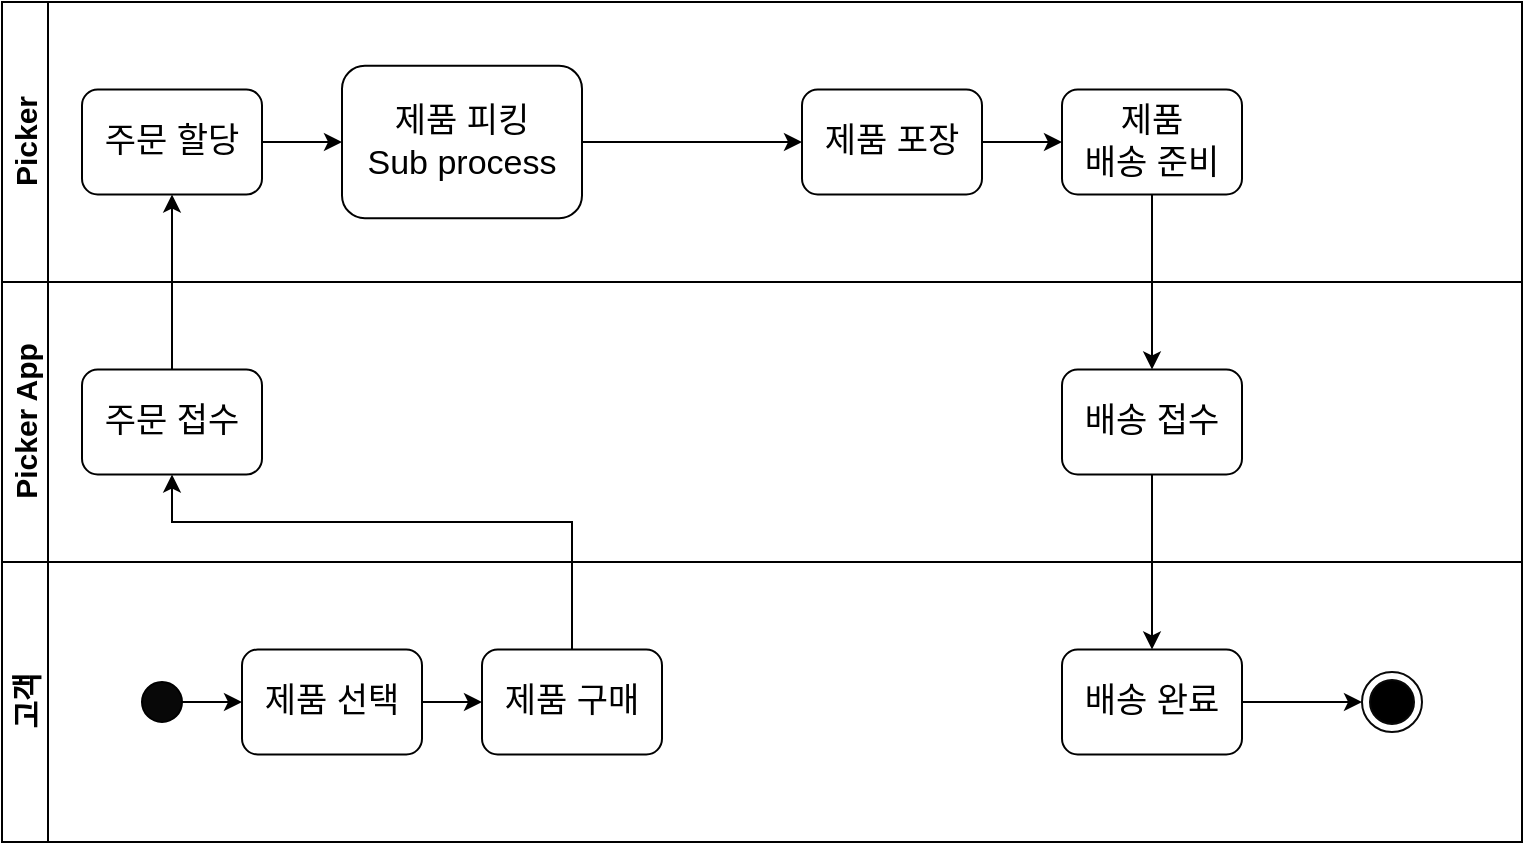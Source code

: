 <mxfile version="21.5.0" type="github">
  <diagram name="Page-1" id="0783ab3e-0a74-02c8-0abd-f7b4e66b4bec">
    <mxGraphModel dx="2750" dy="581" grid="1" gridSize="10" guides="1" tooltips="1" connect="1" arrows="1" fold="1" page="1" pageScale="1" pageWidth="850" pageHeight="1100" background="none" math="0" shadow="0">
      <root>
        <mxCell id="0" />
        <mxCell id="1" parent="0" />
        <mxCell id="3Tgo8G68lO2TLqDscqsT-7" value="&lt;font style=&quot;font-size: 15px;&quot;&gt;&lt;b&gt;Picker&lt;/b&gt;&lt;/font&gt;" style="swimlane;horizontal=0;whiteSpace=wrap;html=1;fontStyle=0" parent="1" vertex="1">
          <mxGeometry x="-1650" y="60" width="760" height="140" as="geometry" />
        </mxCell>
        <mxCell id="3Tgo8G68lO2TLqDscqsT-29" style="edgeStyle=orthogonalEdgeStyle;rounded=0;orthogonalLoop=1;jettySize=auto;html=1;exitX=1;exitY=0.5;exitDx=0;exitDy=0;entryX=0;entryY=0.5;entryDx=0;entryDy=0;" parent="3Tgo8G68lO2TLqDscqsT-7" source="3Tgo8G68lO2TLqDscqsT-61" target="3Tgo8G68lO2TLqDscqsT-62" edge="1">
          <mxGeometry relative="1" as="geometry">
            <mxPoint x="120" y="100" as="sourcePoint" />
            <mxPoint x="170" y="100" as="targetPoint" />
          </mxGeometry>
        </mxCell>
        <mxCell id="3Tgo8G68lO2TLqDscqsT-52" style="edgeStyle=orthogonalEdgeStyle;rounded=0;orthogonalLoop=1;jettySize=auto;html=1;exitX=1;exitY=0.5;exitDx=0;exitDy=0;entryX=0;entryY=0.5;entryDx=0;entryDy=0;" parent="3Tgo8G68lO2TLqDscqsT-7" source="3Tgo8G68lO2TLqDscqsT-74" target="3Tgo8G68lO2TLqDscqsT-75" edge="1">
          <mxGeometry relative="1" as="geometry">
            <mxPoint x="470" y="100" as="sourcePoint" />
            <mxPoint x="520" y="100.024" as="targetPoint" />
          </mxGeometry>
        </mxCell>
        <mxCell id="3Tgo8G68lO2TLqDscqsT-61" value="&lt;font style=&quot;font-size: 17px;&quot;&gt;주문 할당&lt;/font&gt;" style="rounded=1;whiteSpace=wrap;html=1;fontSize=17;" parent="3Tgo8G68lO2TLqDscqsT-7" vertex="1">
          <mxGeometry x="40" y="43.75" width="90" height="52.5" as="geometry" />
        </mxCell>
        <mxCell id="u0w29Rqfk6rXOdTEnkny-6" style="edgeStyle=orthogonalEdgeStyle;rounded=0;orthogonalLoop=1;jettySize=auto;html=1;exitX=1;exitY=0.5;exitDx=0;exitDy=0;entryX=0;entryY=0.5;entryDx=0;entryDy=0;" edge="1" parent="3Tgo8G68lO2TLqDscqsT-7" source="3Tgo8G68lO2TLqDscqsT-62" target="3Tgo8G68lO2TLqDscqsT-74">
          <mxGeometry relative="1" as="geometry" />
        </mxCell>
        <mxCell id="3Tgo8G68lO2TLqDscqsT-62" value="&lt;font style=&quot;font-size: 17px;&quot;&gt;제품 피킹&lt;br&gt;Sub process&lt;br&gt;&lt;/font&gt;" style="rounded=1;whiteSpace=wrap;html=1;fontSize=17;" parent="3Tgo8G68lO2TLqDscqsT-7" vertex="1">
          <mxGeometry x="170" y="31.88" width="120" height="76.25" as="geometry" />
        </mxCell>
        <mxCell id="3Tgo8G68lO2TLqDscqsT-74" value="제품 포장" style="rounded=1;whiteSpace=wrap;html=1;fontSize=17;" parent="3Tgo8G68lO2TLqDscqsT-7" vertex="1">
          <mxGeometry x="400" y="43.75" width="90" height="52.5" as="geometry" />
        </mxCell>
        <mxCell id="3Tgo8G68lO2TLqDscqsT-75" value="제품&lt;br&gt;배송 준비" style="rounded=1;whiteSpace=wrap;html=1;fontSize=17;" parent="3Tgo8G68lO2TLqDscqsT-7" vertex="1">
          <mxGeometry x="530" y="43.75" width="90" height="52.5" as="geometry" />
        </mxCell>
        <mxCell id="3Tgo8G68lO2TLqDscqsT-8" value="&lt;font style=&quot;font-size: 15px;&quot;&gt;Picker App&lt;/font&gt;" style="swimlane;horizontal=0;whiteSpace=wrap;html=1;" parent="1" vertex="1">
          <mxGeometry x="-1650" y="200" width="760" height="140" as="geometry" />
        </mxCell>
        <mxCell id="3Tgo8G68lO2TLqDscqsT-60" value="&lt;font style=&quot;font-size: 17px;&quot;&gt;주문 접수&lt;/font&gt;" style="rounded=1;whiteSpace=wrap;html=1;fontSize=17;" parent="3Tgo8G68lO2TLqDscqsT-8" vertex="1">
          <mxGeometry x="40" y="43.75" width="90" height="52.5" as="geometry" />
        </mxCell>
        <mxCell id="3Tgo8G68lO2TLqDscqsT-79" value="배송 접수" style="rounded=1;whiteSpace=wrap;html=1;fontSize=17;" parent="3Tgo8G68lO2TLqDscqsT-8" vertex="1">
          <mxGeometry x="530" y="43.75" width="90" height="52.5" as="geometry" />
        </mxCell>
        <mxCell id="3Tgo8G68lO2TLqDscqsT-9" value="&lt;font style=&quot;font-size: 15px;&quot;&gt;고객&lt;/font&gt;" style="swimlane;horizontal=0;whiteSpace=wrap;html=1;" parent="1" vertex="1">
          <mxGeometry x="-1650" y="340" width="760" height="140" as="geometry" />
        </mxCell>
        <mxCell id="3Tgo8G68lO2TLqDscqsT-11" value="" style="ellipse;whiteSpace=wrap;html=1;aspect=fixed;fillColor=#080808;" parent="3Tgo8G68lO2TLqDscqsT-9" vertex="1">
          <mxGeometry x="70" y="60" width="20" height="20" as="geometry" />
        </mxCell>
        <mxCell id="3Tgo8G68lO2TLqDscqsT-58" style="edgeStyle=orthogonalEdgeStyle;rounded=0;orthogonalLoop=1;jettySize=auto;html=1;exitX=1;exitY=0.5;exitDx=0;exitDy=0;entryX=0;entryY=0.5;entryDx=0;entryDy=0;" parent="3Tgo8G68lO2TLqDscqsT-9" source="3Tgo8G68lO2TLqDscqsT-80" target="3Tgo8G68lO2TLqDscqsT-57" edge="1">
          <mxGeometry relative="1" as="geometry">
            <mxPoint x="590" y="42.5" as="sourcePoint" />
          </mxGeometry>
        </mxCell>
        <mxCell id="3Tgo8G68lO2TLqDscqsT-57" value="" style="ellipse;html=1;shape=endState;fillColor=#000000;strokeColor=#080808;" parent="3Tgo8G68lO2TLqDscqsT-9" vertex="1">
          <mxGeometry x="680" y="55" width="30" height="30" as="geometry" />
        </mxCell>
        <mxCell id="3Tgo8G68lO2TLqDscqsT-59" value="&lt;font style=&quot;font-size: 17px;&quot;&gt;제품 구매&lt;/font&gt;" style="rounded=1;whiteSpace=wrap;html=1;fontSize=17;" parent="3Tgo8G68lO2TLqDscqsT-9" vertex="1">
          <mxGeometry x="240" y="43.75" width="90" height="52.5" as="geometry" />
        </mxCell>
        <mxCell id="3Tgo8G68lO2TLqDscqsT-80" value="배송 완료" style="rounded=1;whiteSpace=wrap;html=1;fontSize=17;" parent="3Tgo8G68lO2TLqDscqsT-9" vertex="1">
          <mxGeometry x="530" y="43.75" width="90" height="52.5" as="geometry" />
        </mxCell>
        <mxCell id="3Tgo8G68lO2TLqDscqsT-27" style="edgeStyle=orthogonalEdgeStyle;rounded=0;orthogonalLoop=1;jettySize=auto;html=1;exitX=0.5;exitY=0;exitDx=0;exitDy=0;entryX=0.5;entryY=1;entryDx=0;entryDy=0;" parent="1" source="3Tgo8G68lO2TLqDscqsT-59" target="3Tgo8G68lO2TLqDscqsT-60" edge="1">
          <mxGeometry relative="1" as="geometry">
            <mxPoint x="-1375" y="537.5" as="sourcePoint" />
            <mxPoint x="-1565" y="382.5" as="targetPoint" />
            <Array as="points">
              <mxPoint x="-1365" y="320" />
              <mxPoint x="-1565" y="320" />
            </Array>
          </mxGeometry>
        </mxCell>
        <mxCell id="3Tgo8G68lO2TLqDscqsT-28" style="edgeStyle=orthogonalEdgeStyle;rounded=0;orthogonalLoop=1;jettySize=auto;html=1;entryX=0.5;entryY=1;entryDx=0;entryDy=0;exitX=0.5;exitY=0;exitDx=0;exitDy=0;" parent="1" source="3Tgo8G68lO2TLqDscqsT-60" target="3Tgo8G68lO2TLqDscqsT-61" edge="1">
          <mxGeometry relative="1" as="geometry">
            <mxPoint x="-1565" y="300" as="sourcePoint" />
            <mxPoint x="-1565" y="182.5" as="targetPoint" />
          </mxGeometry>
        </mxCell>
        <mxCell id="3Tgo8G68lO2TLqDscqsT-54" style="edgeStyle=orthogonalEdgeStyle;rounded=0;orthogonalLoop=1;jettySize=auto;html=1;exitX=0.5;exitY=1;exitDx=0;exitDy=0;entryX=0.5;entryY=0;entryDx=0;entryDy=0;" parent="1" source="3Tgo8G68lO2TLqDscqsT-75" target="3Tgo8G68lO2TLqDscqsT-79" edge="1">
          <mxGeometry relative="1" as="geometry">
            <mxPoint x="-1095" y="182.5" as="sourcePoint" />
            <mxPoint x="-1090" y="272.5" as="targetPoint" />
          </mxGeometry>
        </mxCell>
        <mxCell id="3Tgo8G68lO2TLqDscqsT-82" style="edgeStyle=orthogonalEdgeStyle;rounded=0;orthogonalLoop=1;jettySize=auto;html=1;exitX=0.5;exitY=1;exitDx=0;exitDy=0;entryX=0.5;entryY=0;entryDx=0;entryDy=0;" parent="1" source="3Tgo8G68lO2TLqDscqsT-79" target="3Tgo8G68lO2TLqDscqsT-80" edge="1">
          <mxGeometry relative="1" as="geometry" />
        </mxCell>
        <mxCell id="u0w29Rqfk6rXOdTEnkny-5" style="edgeStyle=orthogonalEdgeStyle;rounded=0;orthogonalLoop=1;jettySize=auto;html=1;exitX=1;exitY=0.5;exitDx=0;exitDy=0;entryX=0;entryY=0.5;entryDx=0;entryDy=0;" edge="1" parent="1" source="3Tgo8G68lO2TLqDscqsT-12" target="3Tgo8G68lO2TLqDscqsT-59">
          <mxGeometry relative="1" as="geometry" />
        </mxCell>
        <mxCell id="3Tgo8G68lO2TLqDscqsT-12" value="&lt;font style=&quot;font-size: 17px;&quot;&gt;제품 선택&lt;/font&gt;" style="rounded=1;whiteSpace=wrap;html=1;" parent="1" vertex="1">
          <mxGeometry x="-1530" y="383.75" width="90" height="52.5" as="geometry" />
        </mxCell>
        <mxCell id="3Tgo8G68lO2TLqDscqsT-25" style="edgeStyle=orthogonalEdgeStyle;rounded=0;orthogonalLoop=1;jettySize=auto;html=1;exitX=1;exitY=0.5;exitDx=0;exitDy=0;entryX=0;entryY=0.5;entryDx=0;entryDy=0;" parent="1" source="3Tgo8G68lO2TLqDscqsT-11" target="3Tgo8G68lO2TLqDscqsT-12" edge="1">
          <mxGeometry relative="1" as="geometry" />
        </mxCell>
      </root>
    </mxGraphModel>
  </diagram>
</mxfile>
